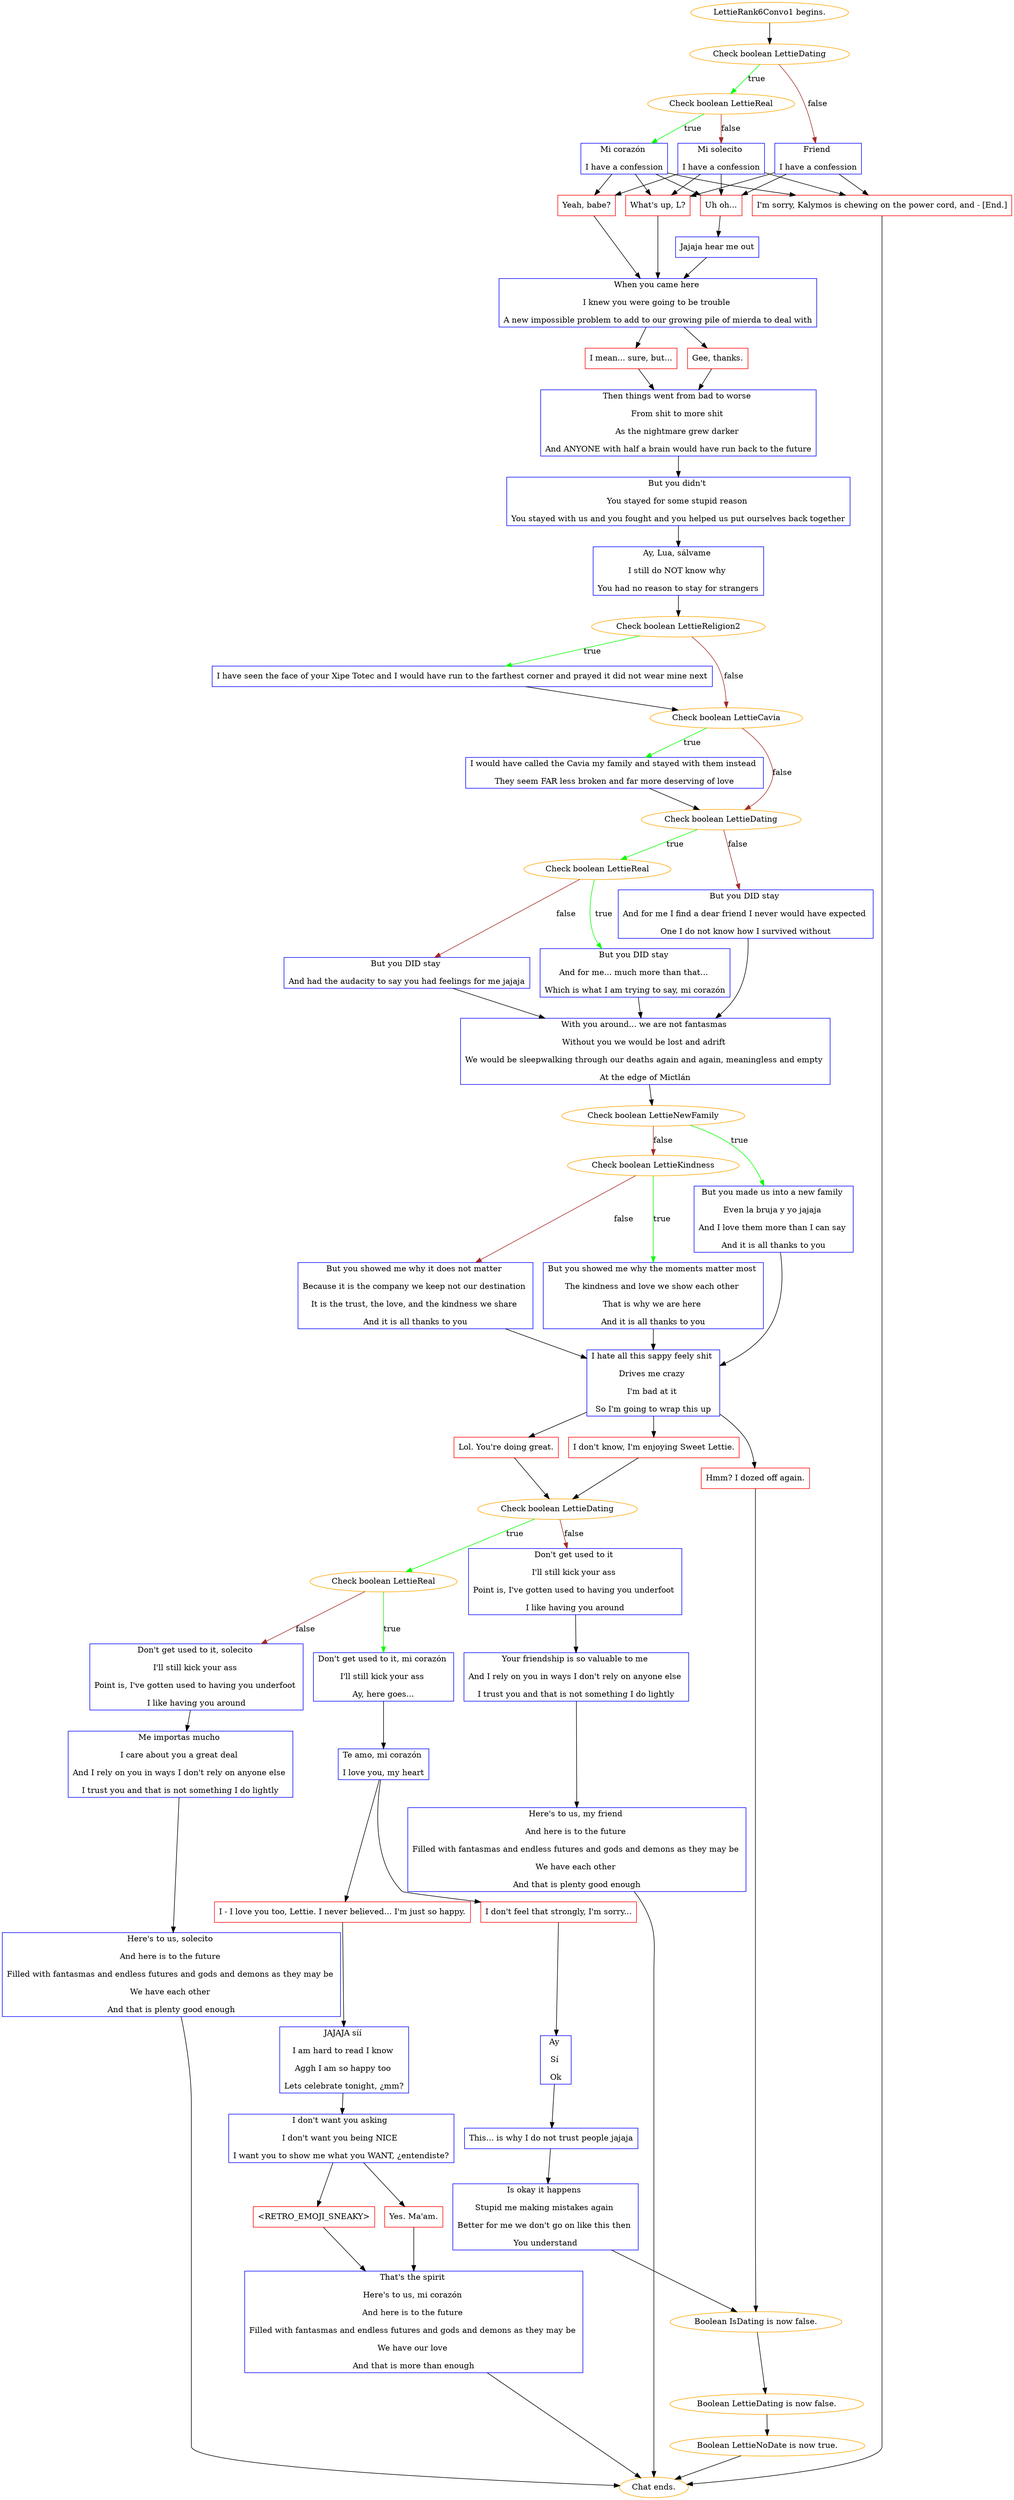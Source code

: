 digraph {
	"LettieRank6Convo1 begins." [color=orange];
		"LettieRank6Convo1 begins." -> 2390;
	2390 [label="Check boolean LettieDating",color=orange];
		2390 -> 2391 [label=true,color=green];
		2390 -> 2394 [label=false,color=brown];
	2391 [label="Check boolean LettieReal",color=orange];
		2391 -> 2392 [label=true,color=green];
		2391 -> 2393 [label=false,color=brown];
	2394 [label="Friend 
I have a confession",shape=box,color=blue];
		2394 -> 2396;
		2394 -> 2397;
		2394 -> 2398;
	2392 [label="Mi corazón 
I have a confession",shape=box,color=blue];
		2392 -> 2395;
		2392 -> 2396;
		2392 -> 2397;
		2392 -> 2398;
	2393 [label="Mi solecito 
I have a confession",shape=box,color=blue];
		2393 -> 2395;
		2393 -> 2396;
		2393 -> 2397;
		2393 -> 2398;
	2396 [label="What's up, L?",shape=box,color=red];
		2396 -> 2401;
	2397 [label="Uh oh...",shape=box,color=red];
		2397 -> 2400;
	2398 [label="I'm sorry, Kalymos is chewing on the power cord, and - [End.]",shape=box,color=red];
		2398 -> "Chat ends.";
	2395 [label="Yeah, babe?",shape=box,color=red];
		2395 -> 2401;
	2401 [label="When you came here 
I knew you were going to be trouble 
A new impossible problem to add to our growing pile of mierda to deal with",shape=box,color=blue];
		2401 -> 2402;
		2401 -> 2403;
	2400 [label="Jajaja hear me out",shape=box,color=blue];
		2400 -> 2401;
	"Chat ends." [color=orange];
	2402 [label="Gee, thanks.",shape=box,color=red];
		2402 -> 2404;
	2403 [label="I mean... sure, but...",shape=box,color=red];
		2403 -> 2404;
	2404 [label="Then things went from bad to worse 
From shit to more shit 
As the nightmare grew darker 
And ANYONE with half a brain would have run back to the future",shape=box,color=blue];
		2404 -> 2405;
	2405 [label="But you didn't 
You stayed for some stupid reason 
You stayed with us and you fought and you helped us put ourselves back together",shape=box,color=blue];
		2405 -> 2406;
	2406 [label="Ay, Lua, sálvame 
I still do NOT know why 
You had no reason to stay for strangers",shape=box,color=blue];
		2406 -> 2407;
	2407 [label="Check boolean LettieReligion2",color=orange];
		2407 -> 2408 [label=true,color=green];
		2407 -> 2409 [label=false,color=brown];
	2408 [label="I have seen the face of your Xipe Totec and I would have run to the farthest corner and prayed it did not wear mine next",shape=box,color=blue];
		2408 -> 2409;
	2409 [label="Check boolean LettieCavia",color=orange];
		2409 -> 2410 [label=true,color=green];
		2409 -> 2411 [label=false,color=brown];
	2410 [label="I would have called the Cavia my family and stayed with them instead 
They seem FAR less broken and far more deserving of love",shape=box,color=blue];
		2410 -> 2411;
	2411 [label="Check boolean LettieDating",color=orange];
		2411 -> 2412 [label=true,color=green];
		2411 -> 2415 [label=false,color=brown];
	2412 [label="Check boolean LettieReal",color=orange];
		2412 -> 2413 [label=true,color=green];
		2412 -> 2414 [label=false,color=brown];
	2415 [label="But you DID stay 
And for me I find a dear friend I never would have expected 
One I do not know how I survived without",shape=box,color=blue];
		2415 -> 2416;
	2413 [label="But you DID stay 
And for me... much more than that... 
Which is what I am trying to say, mi corazón",shape=box,color=blue];
		2413 -> 2416;
	2414 [label="But you DID stay 
And had the audacity to say you had feelings for me jajaja",shape=box,color=blue];
		2414 -> 2416;
	2416 [label="With you around... we are not fantasmas 
Without you we would be lost and adrift 
We would be sleepwalking through our deaths again and again, meaningless and empty 
At the edge of Mictlán",shape=box,color=blue];
		2416 -> 2417;
	2417 [label="Check boolean LettieNewFamily",color=orange];
		2417 -> 2419 [label=true,color=green];
		2417 -> 2418 [label=false,color=brown];
	2419 [label="But you made us into a new family 
Even la bruja y yo jajaja 
And I love them more than I can say 
And it is all thanks to you",shape=box,color=blue];
		2419 -> 2422;
	2418 [label="Check boolean LettieKindness",color=orange];
		2418 -> 2420 [label=true,color=green];
		2418 -> 2421 [label=false,color=brown];
	2422 [label="I hate all this sappy feely shit 
Drives me crazy 
I'm bad at it 
So I'm going to wrap this up",shape=box,color=blue];
		2422 -> 2423;
		2422 -> 2424;
		2422 -> 2425;
	2420 [label="But you showed me why the moments matter most 
The kindness and love we show each other 
That is why we are here 
And it is all thanks to you",shape=box,color=blue];
		2420 -> 2422;
	2421 [label="But you showed me why it does not matter 
Because it is the company we keep not our destination 
It is the trust, the love, and the kindness we share 
And it is all thanks to you",shape=box,color=blue];
		2421 -> 2422;
	2423 [label="Lol. You're doing great.",shape=box,color=red];
		2423 -> 2426;
	2424 [label="I don't know, I'm enjoying Sweet Lettie.",shape=box,color=red];
		2424 -> 2426;
	2425 [label="Hmm? I dozed off again.",shape=box,color=red];
		2425 -> "/EE/Types/Engine/ResetBooleanDialogueNode:IsDating:/EE/Types/Engine/ResetBooleanDialogueNode:LettieDating:/EE/Types/Engine/SetBooleanDialogueNode:LettieNoDate:Chat ends.";
	2426 [label="Check boolean LettieDating",color=orange];
		2426 -> 2431 [label=true,color=green];
		2426 -> 2434 [label=false,color=brown];
	"/EE/Types/Engine/ResetBooleanDialogueNode:IsDating:/EE/Types/Engine/ResetBooleanDialogueNode:LettieDating:/EE/Types/Engine/SetBooleanDialogueNode:LettieNoDate:Chat ends." [label="Boolean IsDating is now false.",color=orange];
		"/EE/Types/Engine/ResetBooleanDialogueNode:IsDating:/EE/Types/Engine/ResetBooleanDialogueNode:LettieDating:/EE/Types/Engine/SetBooleanDialogueNode:LettieNoDate:Chat ends." -> "/EE/Types/Engine/ResetBooleanDialogueNode:LettieDating:/EE/Types/Engine/SetBooleanDialogueNode:LettieNoDate:Chat ends.";
	2431 [label="Check boolean LettieReal",color=orange];
		2431 -> 2432 [label=true,color=green];
		2431 -> 2433 [label=false,color=brown];
	2434 [label="Don't get used to it 
I'll still kick your ass 
Point is, I've gotten used to having you underfoot 
I like having you around",shape=box,color=blue];
		2434 -> 2437;
	"/EE/Types/Engine/ResetBooleanDialogueNode:LettieDating:/EE/Types/Engine/SetBooleanDialogueNode:LettieNoDate:Chat ends." [label="Boolean LettieDating is now false.",color=orange];
		"/EE/Types/Engine/ResetBooleanDialogueNode:LettieDating:/EE/Types/Engine/SetBooleanDialogueNode:LettieNoDate:Chat ends." -> "/EE/Types/Engine/SetBooleanDialogueNode:LettieNoDate:Chat ends.";
	2432 [label="Don't get used to it, mi corazón 
I'll still kick your ass 
Ay, here goes...",shape=box,color=blue];
		2432 -> 2435;
	2433 [label="Don't get used to it, solecito 
I'll still kick your ass 
Point is, I've gotten used to having you underfoot 
I like having you around",shape=box,color=blue];
		2433 -> 2436;
	2437 [label="Your friendship is so valuable to me 
And I rely on you in ways I don't rely on anyone else 
I trust you and that is not something I do lightly",shape=box,color=blue];
		2437 -> 1621;
	"/EE/Types/Engine/SetBooleanDialogueNode:LettieNoDate:Chat ends." [label="Boolean LettieNoDate is now true.",color=orange];
		"/EE/Types/Engine/SetBooleanDialogueNode:LettieNoDate:Chat ends." -> "Chat ends.";
	2435 [label="Te amo, mi corazón 
I love you, my heart",shape=box,color=blue];
		2435 -> 1284;
		2435 -> 1285;
	2436 [label="Me importas mucho 
I care about you a great deal 
And I rely on you in ways I don't rely on anyone else 
I trust you and that is not something I do lightly",shape=box,color=blue];
		2436 -> 2438;
	1621 [label="Here's to us, my friend 
And here is to the future 
Filled with fantasmas and endless futures and gods and demons as they may be 
We have each other 
And that is plenty good enough",shape=box,color=blue];
		1621 -> "Chat ends.";
	1284 [label="I don't feel that strongly, I'm sorry...",shape=box,color=red];
		1284 -> 1286;
	1285 [label="I - I love you too, Lettie. I never believed... I'm just so happy.",shape=box,color=red];
		1285 -> 1287;
	2438 [label="Here's to us, solecito 
And here is to the future 
Filled with fantasmas and endless futures and gods and demons as they may be 
We have each other 
And that is plenty good enough",shape=box,color=blue];
		2438 -> "Chat ends.";
	1286 [label="Ay 
Sí 
Ok",shape=box,color=blue];
		1286 -> 1288;
	1287 [label="JAJAJA síí 
I am hard to read I know 
Aggh I am so happy too 
Lets celebrate tonight, ¿mm?",shape=box,color=blue];
		1287 -> 1289;
	1288 [label="This... is why I do not trust people jajaja",shape=box,color=blue];
		1288 -> 1295;
	1289 [label="I don't want you asking 
I don't want you being NICE 
I want you to show me what you WANT, ¿entendiste?",shape=box,color=blue];
		1289 -> 1290;
		1289 -> 1291;
	1295 [label="Is okay it happens 
Stupid me making mistakes again 
Better for me we don't go on like this then 
You understand",shape=box,color=blue];
		1295 -> "/EE/Types/Engine/ResetBooleanDialogueNode:IsDating:/EE/Types/Engine/ResetBooleanDialogueNode:LettieDating:/EE/Types/Engine/SetBooleanDialogueNode:LettieNoDate:Chat ends.";
	1290 [label="Yes. Ma'am.",shape=box,color=red];
		1290 -> 1292;
	1291 [label="<RETRO_EMOJI_SNEAKY>",shape=box,color=red];
		1291 -> 1292;
	1292 [label="That's the spirit 
Here's to us, mi corazón 
And here is to the future 
Filled with fantasmas and endless futures and gods and demons as they may be 
We have our love 
And that is more than enough",shape=box,color=blue];
		1292 -> "Chat ends.";
}